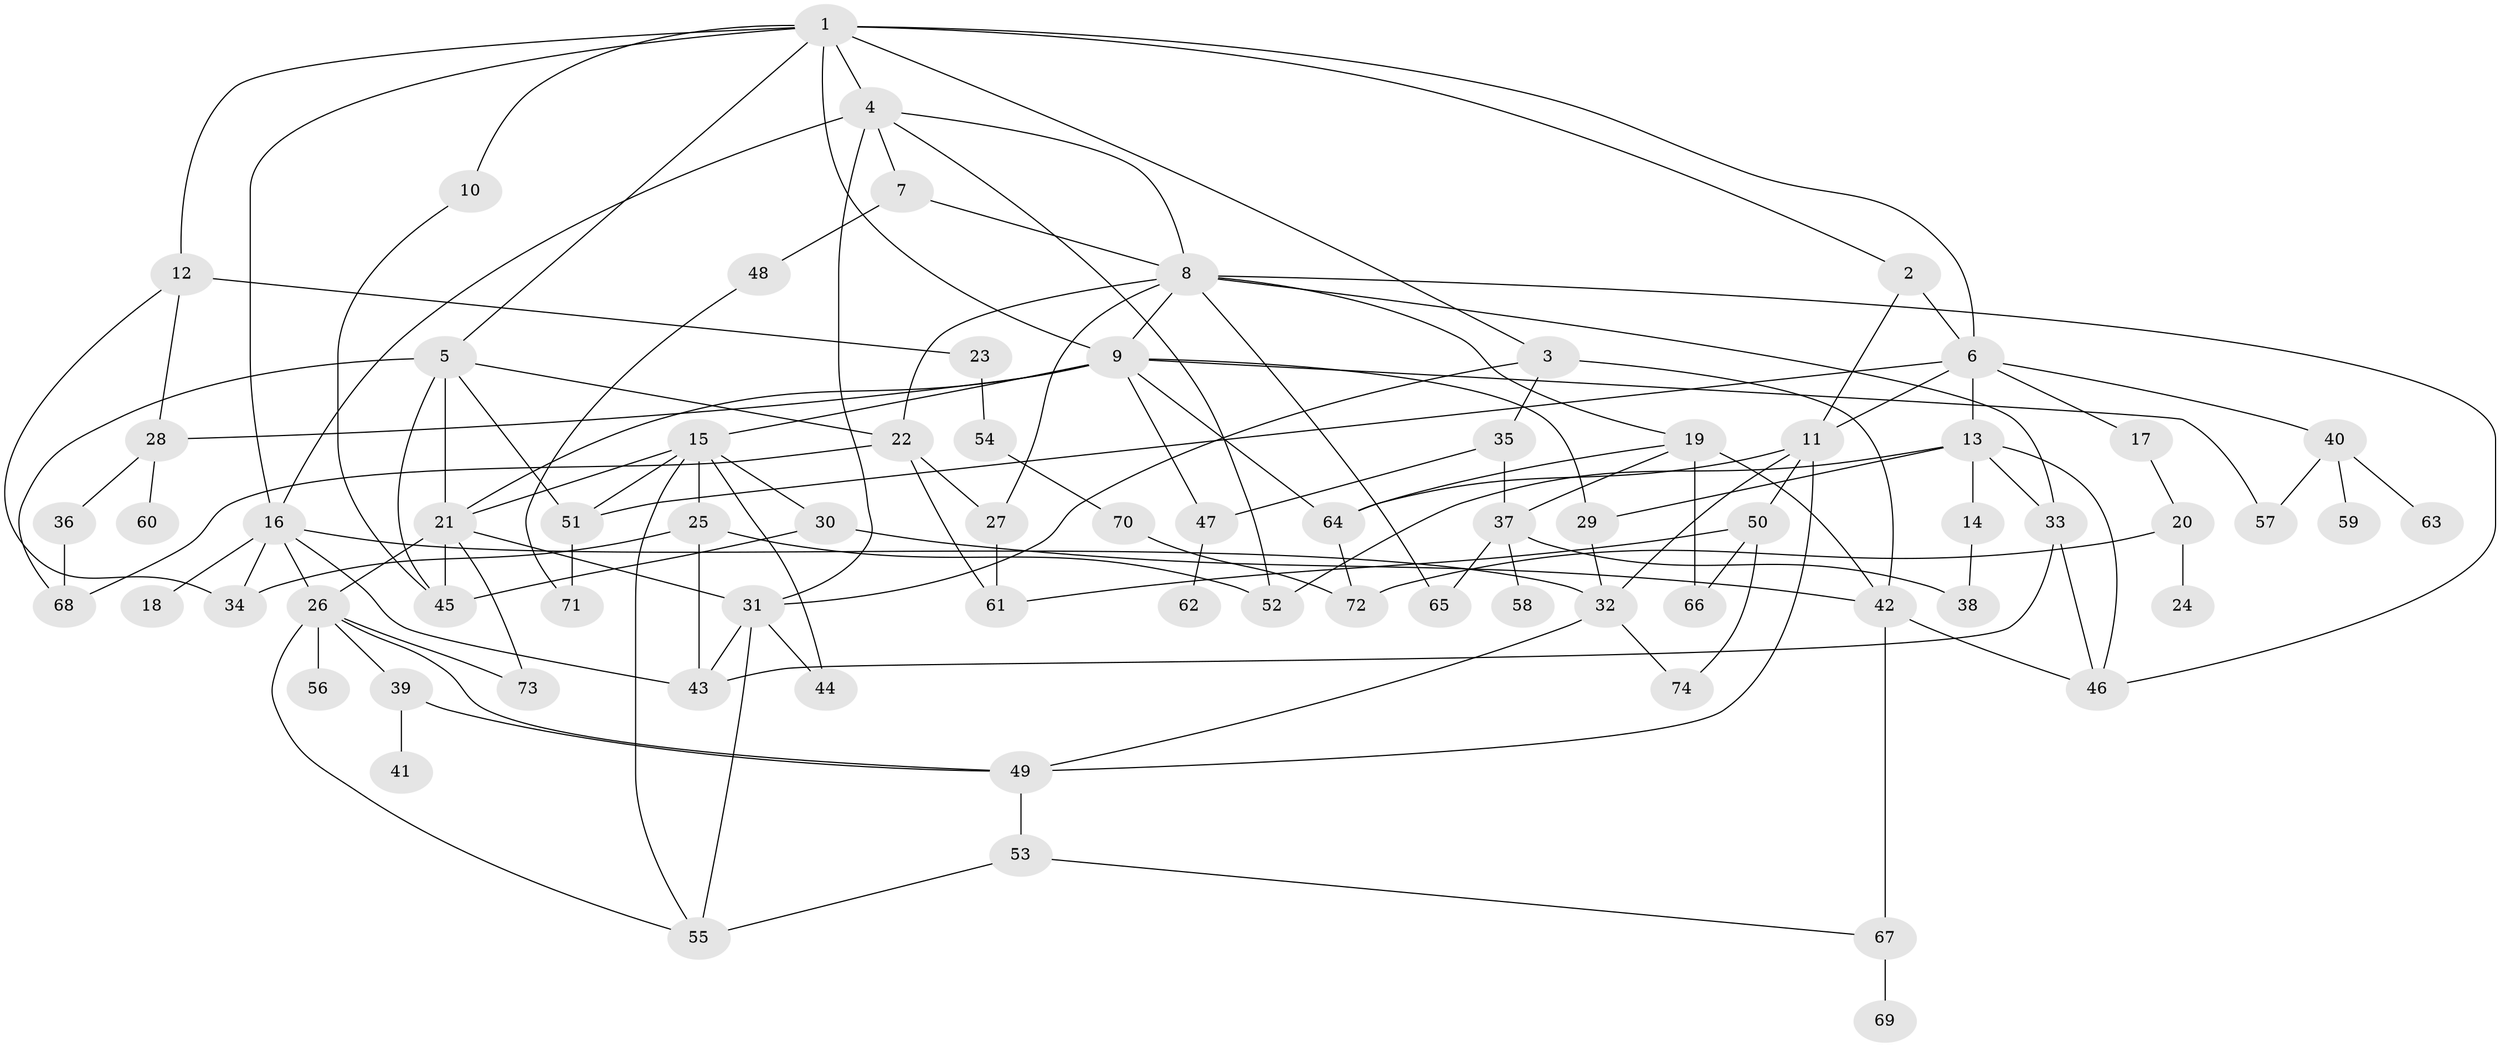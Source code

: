 // original degree distribution, {6: 0.033783783783783786, 8: 0.02702702702702703, 3: 0.2905405405405405, 4: 0.10135135135135136, 7: 0.013513513513513514, 5: 0.06756756756756757, 2: 0.2972972972972973, 1: 0.16891891891891891}
// Generated by graph-tools (version 1.1) at 2025/34/03/09/25 02:34:31]
// undirected, 74 vertices, 132 edges
graph export_dot {
graph [start="1"]
  node [color=gray90,style=filled];
  1;
  2;
  3;
  4;
  5;
  6;
  7;
  8;
  9;
  10;
  11;
  12;
  13;
  14;
  15;
  16;
  17;
  18;
  19;
  20;
  21;
  22;
  23;
  24;
  25;
  26;
  27;
  28;
  29;
  30;
  31;
  32;
  33;
  34;
  35;
  36;
  37;
  38;
  39;
  40;
  41;
  42;
  43;
  44;
  45;
  46;
  47;
  48;
  49;
  50;
  51;
  52;
  53;
  54;
  55;
  56;
  57;
  58;
  59;
  60;
  61;
  62;
  63;
  64;
  65;
  66;
  67;
  68;
  69;
  70;
  71;
  72;
  73;
  74;
  1 -- 2 [weight=1.0];
  1 -- 3 [weight=1.0];
  1 -- 4 [weight=2.0];
  1 -- 5 [weight=1.0];
  1 -- 6 [weight=1.0];
  1 -- 9 [weight=1.0];
  1 -- 10 [weight=1.0];
  1 -- 12 [weight=1.0];
  1 -- 16 [weight=1.0];
  2 -- 6 [weight=1.0];
  2 -- 11 [weight=1.0];
  3 -- 31 [weight=1.0];
  3 -- 35 [weight=1.0];
  3 -- 42 [weight=1.0];
  4 -- 7 [weight=2.0];
  4 -- 8 [weight=1.0];
  4 -- 16 [weight=1.0];
  4 -- 31 [weight=1.0];
  4 -- 52 [weight=1.0];
  5 -- 21 [weight=1.0];
  5 -- 22 [weight=1.0];
  5 -- 45 [weight=1.0];
  5 -- 51 [weight=1.0];
  5 -- 68 [weight=1.0];
  6 -- 11 [weight=1.0];
  6 -- 13 [weight=1.0];
  6 -- 17 [weight=1.0];
  6 -- 40 [weight=1.0];
  6 -- 51 [weight=1.0];
  7 -- 8 [weight=1.0];
  7 -- 48 [weight=1.0];
  8 -- 9 [weight=1.0];
  8 -- 19 [weight=1.0];
  8 -- 22 [weight=1.0];
  8 -- 27 [weight=3.0];
  8 -- 33 [weight=1.0];
  8 -- 46 [weight=1.0];
  8 -- 65 [weight=1.0];
  9 -- 15 [weight=1.0];
  9 -- 21 [weight=2.0];
  9 -- 28 [weight=1.0];
  9 -- 29 [weight=1.0];
  9 -- 47 [weight=1.0];
  9 -- 57 [weight=1.0];
  9 -- 64 [weight=1.0];
  10 -- 45 [weight=1.0];
  11 -- 32 [weight=1.0];
  11 -- 49 [weight=1.0];
  11 -- 50 [weight=1.0];
  11 -- 64 [weight=1.0];
  12 -- 23 [weight=1.0];
  12 -- 28 [weight=1.0];
  12 -- 34 [weight=1.0];
  13 -- 14 [weight=1.0];
  13 -- 29 [weight=1.0];
  13 -- 33 [weight=2.0];
  13 -- 46 [weight=1.0];
  13 -- 52 [weight=1.0];
  14 -- 38 [weight=1.0];
  15 -- 21 [weight=1.0];
  15 -- 25 [weight=1.0];
  15 -- 30 [weight=1.0];
  15 -- 44 [weight=1.0];
  15 -- 51 [weight=1.0];
  15 -- 55 [weight=1.0];
  16 -- 18 [weight=2.0];
  16 -- 26 [weight=1.0];
  16 -- 32 [weight=1.0];
  16 -- 34 [weight=1.0];
  16 -- 43 [weight=1.0];
  17 -- 20 [weight=1.0];
  19 -- 37 [weight=1.0];
  19 -- 42 [weight=1.0];
  19 -- 64 [weight=1.0];
  19 -- 66 [weight=3.0];
  20 -- 24 [weight=2.0];
  20 -- 72 [weight=2.0];
  21 -- 26 [weight=1.0];
  21 -- 31 [weight=2.0];
  21 -- 45 [weight=1.0];
  21 -- 73 [weight=1.0];
  22 -- 27 [weight=1.0];
  22 -- 61 [weight=1.0];
  22 -- 68 [weight=1.0];
  23 -- 54 [weight=1.0];
  25 -- 34 [weight=1.0];
  25 -- 43 [weight=1.0];
  25 -- 52 [weight=1.0];
  26 -- 39 [weight=1.0];
  26 -- 49 [weight=1.0];
  26 -- 55 [weight=1.0];
  26 -- 56 [weight=2.0];
  26 -- 73 [weight=1.0];
  27 -- 61 [weight=1.0];
  28 -- 36 [weight=1.0];
  28 -- 60 [weight=1.0];
  29 -- 32 [weight=1.0];
  30 -- 42 [weight=1.0];
  30 -- 45 [weight=1.0];
  31 -- 43 [weight=1.0];
  31 -- 44 [weight=1.0];
  31 -- 55 [weight=1.0];
  32 -- 49 [weight=1.0];
  32 -- 74 [weight=1.0];
  33 -- 43 [weight=1.0];
  33 -- 46 [weight=1.0];
  35 -- 37 [weight=1.0];
  35 -- 47 [weight=1.0];
  36 -- 68 [weight=1.0];
  37 -- 38 [weight=1.0];
  37 -- 58 [weight=1.0];
  37 -- 65 [weight=1.0];
  39 -- 41 [weight=1.0];
  39 -- 49 [weight=1.0];
  40 -- 57 [weight=1.0];
  40 -- 59 [weight=1.0];
  40 -- 63 [weight=1.0];
  42 -- 46 [weight=1.0];
  42 -- 67 [weight=2.0];
  47 -- 62 [weight=1.0];
  48 -- 71 [weight=1.0];
  49 -- 53 [weight=1.0];
  50 -- 61 [weight=1.0];
  50 -- 66 [weight=1.0];
  50 -- 74 [weight=1.0];
  51 -- 71 [weight=1.0];
  53 -- 55 [weight=1.0];
  53 -- 67 [weight=1.0];
  54 -- 70 [weight=1.0];
  64 -- 72 [weight=1.0];
  67 -- 69 [weight=1.0];
  70 -- 72 [weight=1.0];
}
